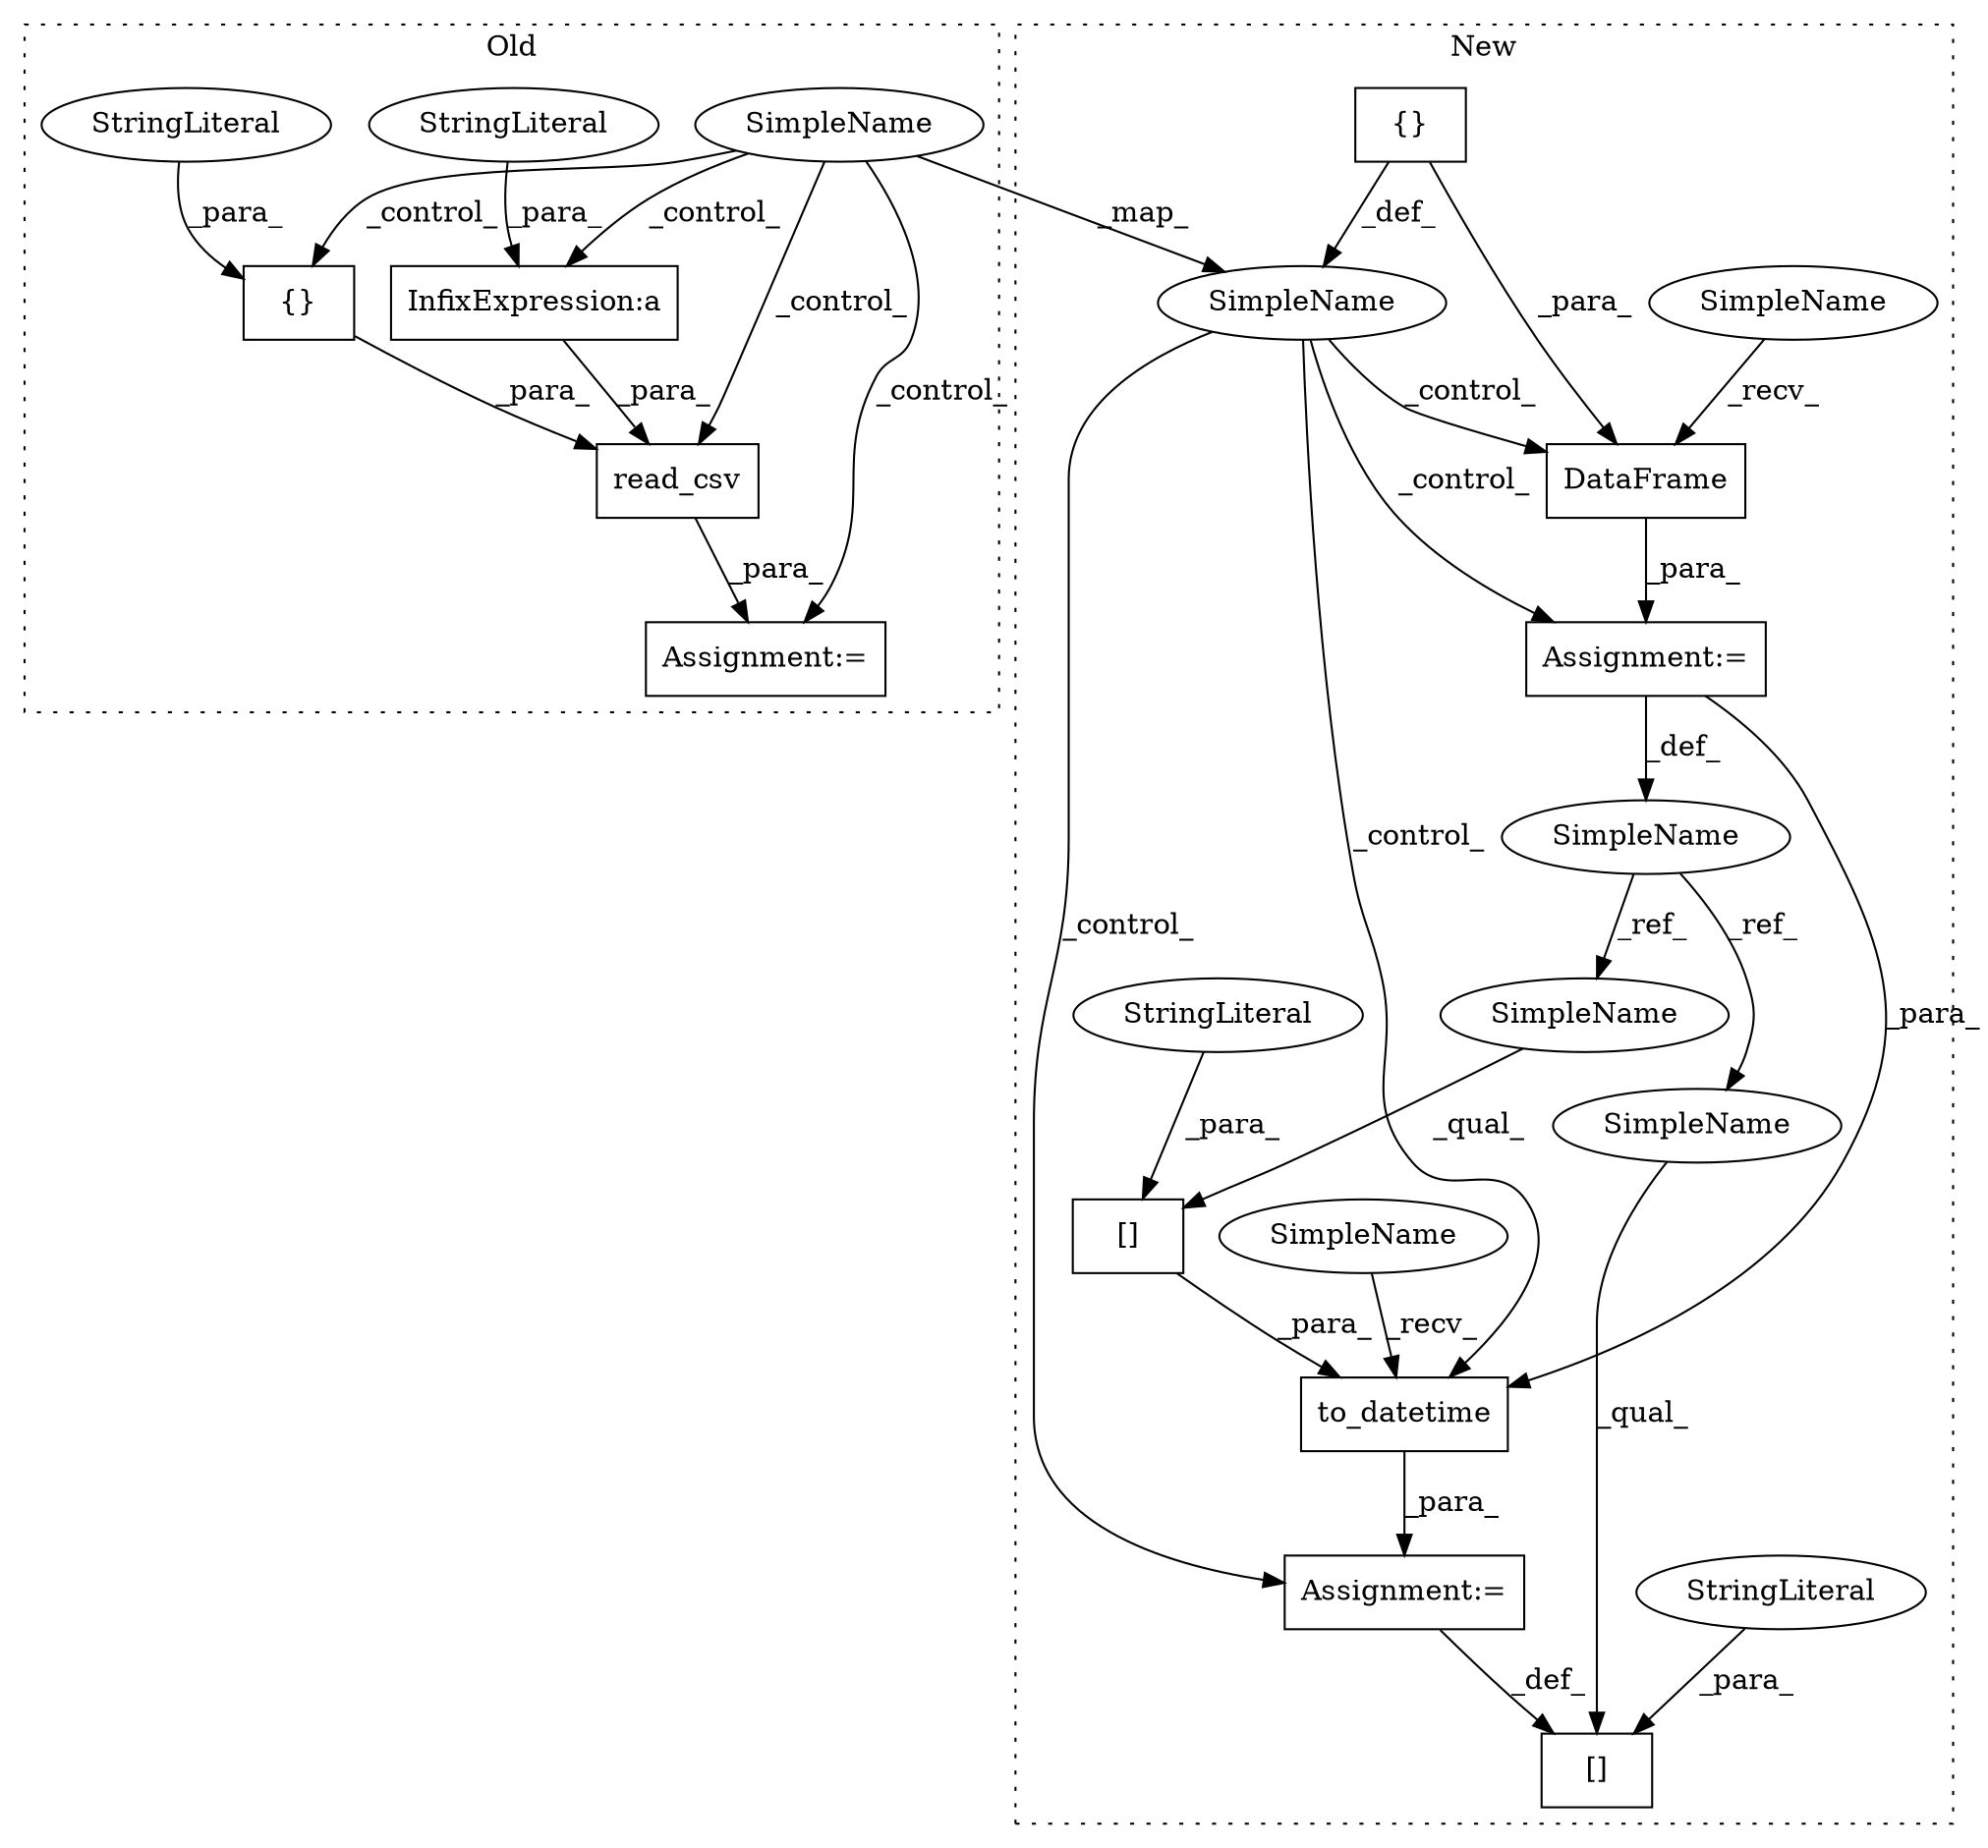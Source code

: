 digraph G {
subgraph cluster0 {
1 [label="read_csv" a="32" s="475,582" l="9,1" shape="box"];
3 [label="Assignment:=" a="7" s="467" l="1" shape="box"];
6 [label="{}" a="4" s="574,581" l="1,1" shape="box"];
10 [label="StringLiteral" a="45" s="575" l="6" shape="ellipse"];
14 [label="InfixExpression:a" a="27" s="554" l="3" shape="box"];
17 [label="SimpleName" a="42" s="392" l="5" shape="ellipse"];
18 [label="StringLiteral" a="45" s="484" l="70" shape="ellipse"];
label = "Old";
style="dotted";
}
subgraph cluster1 {
2 [label="DataFrame" a="32" s="657,671" l="10,1" shape="box"];
4 [label="Assignment:=" a="7" s="690" l="1" shape="box"];
5 [label="[]" a="2" s="680,689" l="3,1" shape="box"];
7 [label="SimpleName" a="42" s="647" l="2" shape="ellipse"];
8 [label="[]" a="2" s="710,719" l="3,1" shape="box"];
9 [label="to_datetime" a="32" s="698,720" l="12,1" shape="box"];
11 [label="StringLiteral" a="45" s="713" l="6" shape="ellipse"];
12 [label="Assignment:=" a="7" s="649" l="1" shape="box"];
13 [label="StringLiteral" a="45" s="683" l="6" shape="ellipse"];
15 [label="{}" a="4" s="565,584" l="1,1" shape="box"];
16 [label="SimpleName" a="42" s="544" l="5" shape="ellipse"];
19 [label="SimpleName" a="42" s="680" l="2" shape="ellipse"];
20 [label="SimpleName" a="42" s="710" l="2" shape="ellipse"];
21 [label="SimpleName" a="42" s="650" l="6" shape="ellipse"];
22 [label="SimpleName" a="42" s="691" l="6" shape="ellipse"];
label = "New";
style="dotted";
}
1 -> 3 [label="_para_"];
2 -> 12 [label="_para_"];
4 -> 5 [label="_def_"];
6 -> 1 [label="_para_"];
7 -> 19 [label="_ref_"];
7 -> 20 [label="_ref_"];
8 -> 9 [label="_para_"];
9 -> 4 [label="_para_"];
10 -> 6 [label="_para_"];
11 -> 8 [label="_para_"];
12 -> 9 [label="_para_"];
12 -> 7 [label="_def_"];
13 -> 5 [label="_para_"];
14 -> 1 [label="_para_"];
15 -> 16 [label="_def_"];
15 -> 2 [label="_para_"];
16 -> 4 [label="_control_"];
16 -> 2 [label="_control_"];
16 -> 9 [label="_control_"];
16 -> 12 [label="_control_"];
17 -> 6 [label="_control_"];
17 -> 3 [label="_control_"];
17 -> 16 [label="_map_"];
17 -> 1 [label="_control_"];
17 -> 14 [label="_control_"];
18 -> 14 [label="_para_"];
19 -> 5 [label="_qual_"];
20 -> 8 [label="_qual_"];
21 -> 2 [label="_recv_"];
22 -> 9 [label="_recv_"];
}